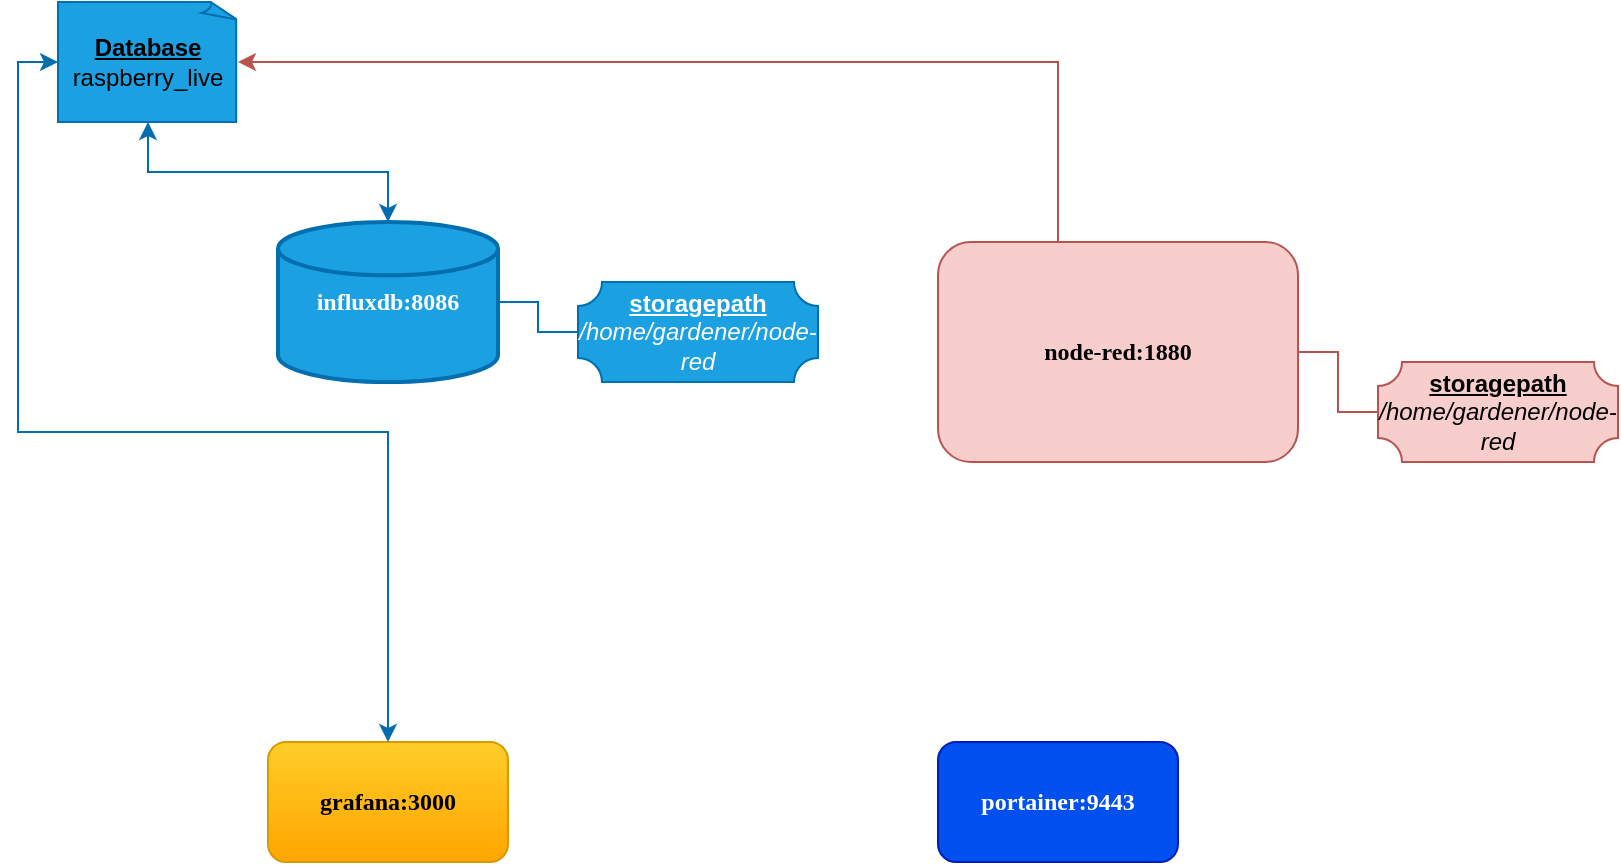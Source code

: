 <mxfile version="24.2.7" type="github">
  <diagram name="Seite-1" id="XCRWzCrRmgZ40TWUJP_y">
    <mxGraphModel dx="1434" dy="806" grid="1" gridSize="10" guides="1" tooltips="1" connect="1" arrows="1" fold="1" page="1" pageScale="1" pageWidth="827" pageHeight="1169" math="0" shadow="0">
      <root>
        <mxCell id="0" />
        <mxCell id="1" parent="0" />
        <mxCell id="PPIHRvY5elDA7Rib8psV-2" value="grafana:3000" style="rounded=1;whiteSpace=wrap;html=1;fillColor=#ffcd28;strokeColor=#d79b00;gradientColor=#ffa500;fontStyle=1;fontFamily=Lucida Console;" vertex="1" parent="1">
          <mxGeometry x="145" y="400" width="120" height="60" as="geometry" />
        </mxCell>
        <mxCell id="PPIHRvY5elDA7Rib8psV-3" value="portainer:9443" style="rounded=1;whiteSpace=wrap;html=1;fillColor=#0050ef;strokeColor=#001DBC;fontColor=#ffffff;fontStyle=1;gradientColor=none;glass=0;shadow=0;labelBorderColor=none;perimeter=rectanglePerimeter;verticalAlign=middle;align=center;horizontal=1;fontFamily=Lucida Console;" vertex="1" parent="1">
          <mxGeometry x="480" y="400" width="120" height="60" as="geometry" />
        </mxCell>
        <mxCell id="PPIHRvY5elDA7Rib8psV-4" value="node-red:1880" style="rounded=1;whiteSpace=wrap;html=1;fontStyle=1;fontFamily=Lucida Console;fillColor=#f8cecc;strokeColor=#b85450;" vertex="1" parent="1">
          <mxGeometry x="480" y="150" width="180" height="110" as="geometry" />
        </mxCell>
        <mxCell id="PPIHRvY5elDA7Rib8psV-11" value="influxdb:8086" style="strokeWidth=2;html=1;shape=mxgraph.flowchart.database;whiteSpace=wrap;fillColor=#1ba1e2;strokeColor=#006EAF;fontColor=#ffffff;fontStyle=1;fontFamily=Lucida Console;" vertex="1" parent="1">
          <mxGeometry x="150" y="140" width="110" height="80" as="geometry" />
        </mxCell>
        <mxCell id="PPIHRvY5elDA7Rib8psV-21" style="edgeStyle=orthogonalEdgeStyle;rounded=0;orthogonalLoop=1;jettySize=auto;html=1;exitX=0.5;exitY=0;exitDx=0;exitDy=0;strokeColor=#b85450;entryX=1;entryY=0.5;entryDx=0;entryDy=0;entryPerimeter=0;fillColor=#f8cecc;" edge="1" parent="1" source="PPIHRvY5elDA7Rib8psV-4" target="PPIHRvY5elDA7Rib8psV-22">
          <mxGeometry relative="1" as="geometry">
            <mxPoint x="200" y="80" as="targetPoint" />
            <Array as="points">
              <mxPoint x="540" y="60" />
            </Array>
          </mxGeometry>
        </mxCell>
        <mxCell id="PPIHRvY5elDA7Rib8psV-24" style="edgeStyle=orthogonalEdgeStyle;rounded=0;orthogonalLoop=1;jettySize=auto;html=1;exitX=0;exitY=0.5;exitDx=0;exitDy=0;exitPerimeter=0;entryX=0.5;entryY=0;entryDx=0;entryDy=0;fillColor=#1ba1e2;strokeColor=#006EAF;startArrow=classic;startFill=1;" edge="1" parent="1" source="PPIHRvY5elDA7Rib8psV-22" target="PPIHRvY5elDA7Rib8psV-2">
          <mxGeometry relative="1" as="geometry" />
        </mxCell>
        <mxCell id="PPIHRvY5elDA7Rib8psV-22" value="&lt;b&gt;&lt;u&gt;Database&lt;/u&gt;&lt;/b&gt;&lt;div&gt;raspberry_live&lt;/div&gt;" style="whiteSpace=wrap;html=1;shape=mxgraph.basic.document;fillColor=#1ba1e2;fontColor=#000000;strokeColor=#006EAF;" vertex="1" parent="1">
          <mxGeometry x="40" y="30" width="90" height="60" as="geometry" />
        </mxCell>
        <mxCell id="PPIHRvY5elDA7Rib8psV-23" style="edgeStyle=orthogonalEdgeStyle;rounded=0;orthogonalLoop=1;jettySize=auto;html=1;exitX=0.5;exitY=1;exitDx=0;exitDy=0;exitPerimeter=0;entryX=0.5;entryY=0;entryDx=0;entryDy=0;entryPerimeter=0;endArrow=classic;endFill=1;fillColor=#1ba1e2;strokeColor=#006EAF;startArrow=classic;startFill=1;" edge="1" parent="1" source="PPIHRvY5elDA7Rib8psV-22" target="PPIHRvY5elDA7Rib8psV-11">
          <mxGeometry relative="1" as="geometry" />
        </mxCell>
        <mxCell id="PPIHRvY5elDA7Rib8psV-25" value="&lt;b&gt;&lt;u&gt;storagepath&lt;/u&gt;&lt;/b&gt;&lt;br&gt;&lt;div&gt;&lt;i&gt;/home/gardener/node-red&lt;/i&gt;&lt;/div&gt;" style="verticalLabelPosition=middle;verticalAlign=middle;html=1;shape=mxgraph.basic.plaque;dx=6;whiteSpace=wrap;labelPosition=center;align=center;fillColor=#f8cecc;strokeColor=#b85450;" vertex="1" parent="1">
          <mxGeometry x="700" y="210" width="120" height="50" as="geometry" />
        </mxCell>
        <mxCell id="PPIHRvY5elDA7Rib8psV-26" style="edgeStyle=orthogonalEdgeStyle;rounded=0;orthogonalLoop=1;jettySize=auto;html=1;exitX=1;exitY=0.5;exitDx=0;exitDy=0;entryX=0;entryY=0.5;entryDx=0;entryDy=0;entryPerimeter=0;endArrow=none;endFill=0;fillColor=#f8cecc;strokeColor=#b85450;" edge="1" parent="1" source="PPIHRvY5elDA7Rib8psV-4" target="PPIHRvY5elDA7Rib8psV-25">
          <mxGeometry relative="1" as="geometry" />
        </mxCell>
        <mxCell id="PPIHRvY5elDA7Rib8psV-27" value="&lt;b&gt;&lt;u&gt;storagepath&lt;/u&gt;&lt;/b&gt;&lt;br&gt;&lt;div&gt;&lt;i&gt;/home/gardener/node-red&lt;/i&gt;&lt;/div&gt;" style="verticalLabelPosition=middle;verticalAlign=middle;html=1;shape=mxgraph.basic.plaque;dx=6;whiteSpace=wrap;labelPosition=center;align=center;fillColor=#1ba1e2;strokeColor=#006EAF;fontColor=#ffffff;" vertex="1" parent="1">
          <mxGeometry x="300" y="170" width="120" height="50" as="geometry" />
        </mxCell>
        <mxCell id="PPIHRvY5elDA7Rib8psV-28" style="edgeStyle=orthogonalEdgeStyle;rounded=0;orthogonalLoop=1;jettySize=auto;html=1;exitX=1;exitY=0.5;exitDx=0;exitDy=0;exitPerimeter=0;entryX=0;entryY=0.5;entryDx=0;entryDy=0;entryPerimeter=0;endArrow=none;endFill=0;fillColor=#1ba1e2;strokeColor=#006EAF;" edge="1" parent="1" source="PPIHRvY5elDA7Rib8psV-11" target="PPIHRvY5elDA7Rib8psV-27">
          <mxGeometry relative="1" as="geometry" />
        </mxCell>
      </root>
    </mxGraphModel>
  </diagram>
</mxfile>
